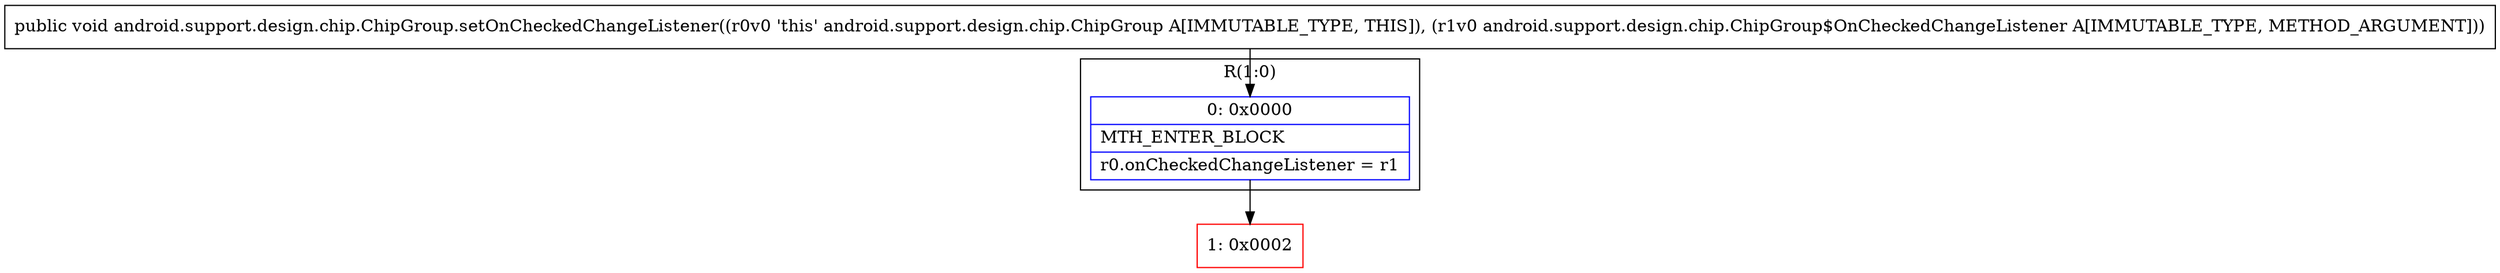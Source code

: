 digraph "CFG forandroid.support.design.chip.ChipGroup.setOnCheckedChangeListener(Landroid\/support\/design\/chip\/ChipGroup$OnCheckedChangeListener;)V" {
subgraph cluster_Region_531729126 {
label = "R(1:0)";
node [shape=record,color=blue];
Node_0 [shape=record,label="{0\:\ 0x0000|MTH_ENTER_BLOCK\l|r0.onCheckedChangeListener = r1\l}"];
}
Node_1 [shape=record,color=red,label="{1\:\ 0x0002}"];
MethodNode[shape=record,label="{public void android.support.design.chip.ChipGroup.setOnCheckedChangeListener((r0v0 'this' android.support.design.chip.ChipGroup A[IMMUTABLE_TYPE, THIS]), (r1v0 android.support.design.chip.ChipGroup$OnCheckedChangeListener A[IMMUTABLE_TYPE, METHOD_ARGUMENT])) }"];
MethodNode -> Node_0;
Node_0 -> Node_1;
}

